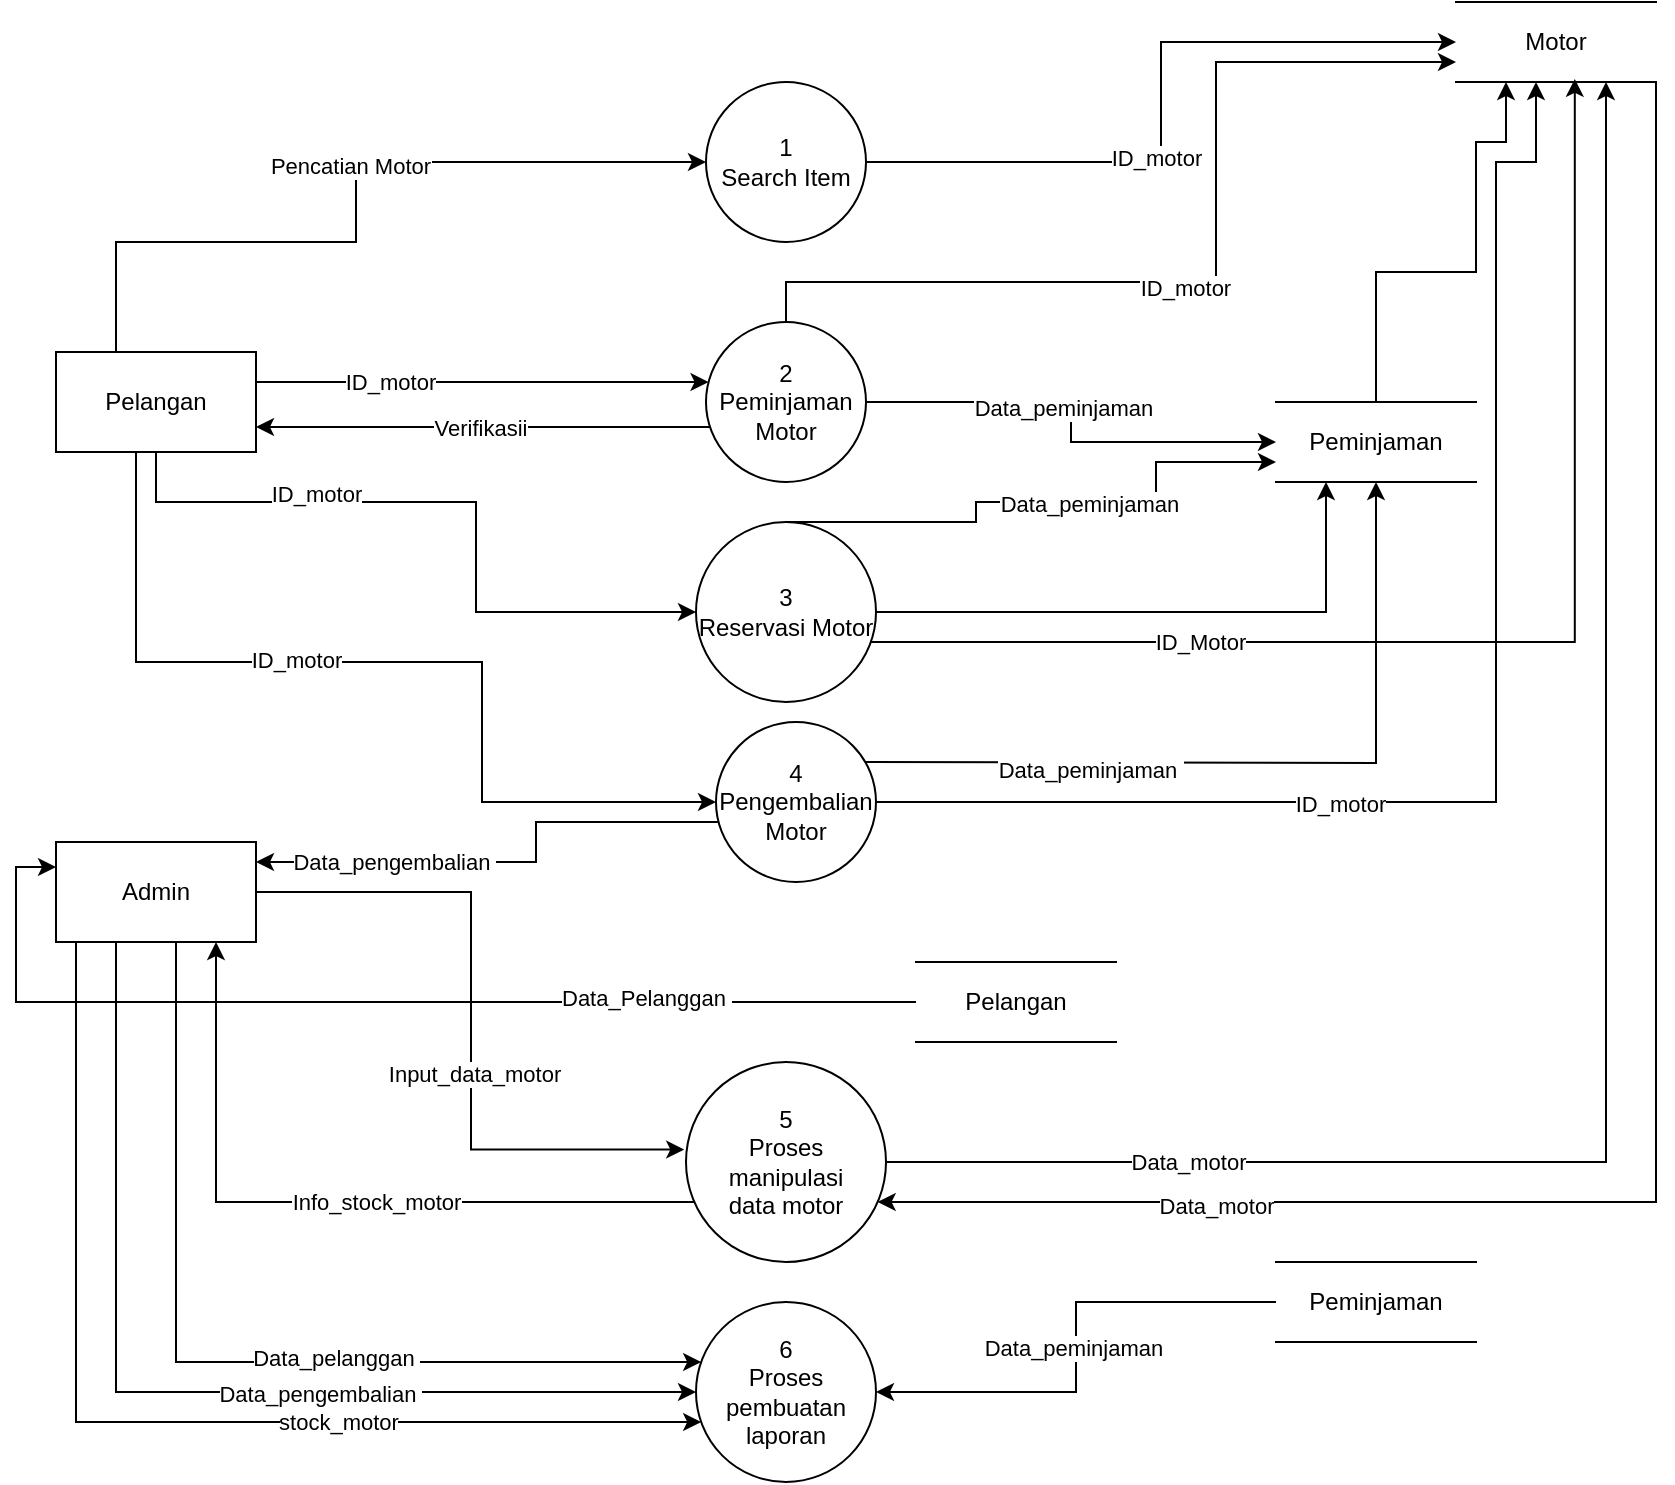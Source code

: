 <mxfile version="22.0.2" type="github">
  <diagram name="Page-1" id="wJfP3Hsu1NnPlQvzHlvl">
    <mxGraphModel dx="1221" dy="1765" grid="1" gridSize="10" guides="1" tooltips="1" connect="1" arrows="1" fold="1" page="1" pageScale="1" pageWidth="850" pageHeight="1100" math="0" shadow="0">
      <root>
        <mxCell id="0" />
        <mxCell id="1" parent="0" />
        <mxCell id="i-hEr2F8ycbN6eCikxPb-23" style="edgeStyle=orthogonalEdgeStyle;rounded=0;orthogonalLoop=1;jettySize=auto;html=1;entryX=1;entryY=0.75;entryDx=0;entryDy=0;" edge="1" parent="1" source="i-hEr2F8ycbN6eCikxPb-5" target="i-hEr2F8ycbN6eCikxPb-7">
          <mxGeometry relative="1" as="geometry">
            <Array as="points">
              <mxPoint x="273" y="203" />
            </Array>
          </mxGeometry>
        </mxCell>
        <mxCell id="i-hEr2F8ycbN6eCikxPb-25" value="Verifikasii" style="edgeLabel;html=1;align=center;verticalAlign=middle;resizable=0;points=[];" vertex="1" connectable="0" parent="i-hEr2F8ycbN6eCikxPb-23">
          <mxGeometry x="0.017" relative="1" as="geometry">
            <mxPoint as="offset" />
          </mxGeometry>
        </mxCell>
        <mxCell id="i-hEr2F8ycbN6eCikxPb-26" style="edgeStyle=orthogonalEdgeStyle;rounded=0;orthogonalLoop=1;jettySize=auto;html=1;entryX=0;entryY=0.75;entryDx=0;entryDy=0;" edge="1" parent="1" source="i-hEr2F8ycbN6eCikxPb-5" target="i-hEr2F8ycbN6eCikxPb-8">
          <mxGeometry relative="1" as="geometry">
            <Array as="points">
              <mxPoint x="425" y="130" />
              <mxPoint x="640" y="130" />
              <mxPoint x="640" y="20" />
            </Array>
          </mxGeometry>
        </mxCell>
        <mxCell id="i-hEr2F8ycbN6eCikxPb-27" value="ID_motor&amp;nbsp;" style="edgeLabel;html=1;align=center;verticalAlign=middle;resizable=0;points=[];" vertex="1" connectable="0" parent="i-hEr2F8ycbN6eCikxPb-26">
          <mxGeometry x="-0.052" y="-3" relative="1" as="geometry">
            <mxPoint as="offset" />
          </mxGeometry>
        </mxCell>
        <mxCell id="i-hEr2F8ycbN6eCikxPb-28" style="edgeStyle=orthogonalEdgeStyle;rounded=0;orthogonalLoop=1;jettySize=auto;html=1;entryX=0;entryY=0.5;entryDx=0;entryDy=0;" edge="1" parent="1" source="i-hEr2F8ycbN6eCikxPb-5" target="i-hEr2F8ycbN6eCikxPb-9">
          <mxGeometry relative="1" as="geometry" />
        </mxCell>
        <mxCell id="i-hEr2F8ycbN6eCikxPb-30" value="Data_peminjaman&amp;nbsp;" style="edgeLabel;html=1;align=center;verticalAlign=middle;resizable=0;points=[];" vertex="1" connectable="0" parent="i-hEr2F8ycbN6eCikxPb-28">
          <mxGeometry x="-0.066" y="-3" relative="1" as="geometry">
            <mxPoint as="offset" />
          </mxGeometry>
        </mxCell>
        <mxCell id="i-hEr2F8ycbN6eCikxPb-5" value="2&lt;br&gt;Peminjaman Motor" style="shape=ellipse;html=1;dashed=0;whiteSpace=wrap;perimeter=ellipsePerimeter;" vertex="1" parent="1">
          <mxGeometry x="385" y="150" width="80" height="80" as="geometry" />
        </mxCell>
        <mxCell id="i-hEr2F8ycbN6eCikxPb-62" style="edgeStyle=orthogonalEdgeStyle;rounded=0;orthogonalLoop=1;jettySize=auto;html=1;" edge="1" parent="1" source="i-hEr2F8ycbN6eCikxPb-6" target="i-hEr2F8ycbN6eCikxPb-50">
          <mxGeometry relative="1" as="geometry">
            <Array as="points">
              <mxPoint x="120" y="670" />
            </Array>
          </mxGeometry>
        </mxCell>
        <mxCell id="i-hEr2F8ycbN6eCikxPb-65" value="Data_pelanggan&amp;nbsp;" style="edgeLabel;html=1;align=center;verticalAlign=middle;resizable=0;points=[];" vertex="1" connectable="0" parent="i-hEr2F8ycbN6eCikxPb-62">
          <mxGeometry x="0.225" y="2" relative="1" as="geometry">
            <mxPoint as="offset" />
          </mxGeometry>
        </mxCell>
        <mxCell id="i-hEr2F8ycbN6eCikxPb-63" style="edgeStyle=orthogonalEdgeStyle;rounded=0;orthogonalLoop=1;jettySize=auto;html=1;" edge="1" parent="1" source="i-hEr2F8ycbN6eCikxPb-6" target="i-hEr2F8ycbN6eCikxPb-50">
          <mxGeometry relative="1" as="geometry">
            <Array as="points">
              <mxPoint x="90" y="685" />
            </Array>
          </mxGeometry>
        </mxCell>
        <mxCell id="i-hEr2F8ycbN6eCikxPb-66" value="Data_pengembalian&amp;nbsp;" style="edgeLabel;html=1;align=center;verticalAlign=middle;resizable=0;points=[];" vertex="1" connectable="0" parent="i-hEr2F8ycbN6eCikxPb-63">
          <mxGeometry x="0.268" y="-1" relative="1" as="geometry">
            <mxPoint as="offset" />
          </mxGeometry>
        </mxCell>
        <mxCell id="i-hEr2F8ycbN6eCikxPb-64" style="edgeStyle=orthogonalEdgeStyle;rounded=0;orthogonalLoop=1;jettySize=auto;html=1;" edge="1" parent="1" source="i-hEr2F8ycbN6eCikxPb-6" target="i-hEr2F8ycbN6eCikxPb-50">
          <mxGeometry relative="1" as="geometry">
            <Array as="points">
              <mxPoint x="70" y="700" />
            </Array>
          </mxGeometry>
        </mxCell>
        <mxCell id="i-hEr2F8ycbN6eCikxPb-67" value="stock_motor" style="edgeLabel;html=1;align=center;verticalAlign=middle;resizable=0;points=[];" vertex="1" connectable="0" parent="i-hEr2F8ycbN6eCikxPb-64">
          <mxGeometry x="0.341" relative="1" as="geometry">
            <mxPoint as="offset" />
          </mxGeometry>
        </mxCell>
        <mxCell id="i-hEr2F8ycbN6eCikxPb-6" value="Admin" style="html=1;dashed=0;whiteSpace=wrap;" vertex="1" parent="1">
          <mxGeometry x="60" y="410" width="100" height="50" as="geometry" />
        </mxCell>
        <mxCell id="i-hEr2F8ycbN6eCikxPb-15" style="edgeStyle=orthogonalEdgeStyle;rounded=0;orthogonalLoop=1;jettySize=auto;html=1;entryX=0;entryY=0.5;entryDx=0;entryDy=0;" edge="1" parent="1" source="i-hEr2F8ycbN6eCikxPb-7" target="i-hEr2F8ycbN6eCikxPb-10">
          <mxGeometry relative="1" as="geometry">
            <Array as="points">
              <mxPoint x="90" y="110" />
              <mxPoint x="210" y="110" />
              <mxPoint x="210" y="70" />
            </Array>
          </mxGeometry>
        </mxCell>
        <mxCell id="i-hEr2F8ycbN6eCikxPb-20" value="Pencatian Motor" style="edgeLabel;html=1;align=center;verticalAlign=middle;resizable=0;points=[];" vertex="1" connectable="0" parent="i-hEr2F8ycbN6eCikxPb-15">
          <mxGeometry x="0.096" y="3" relative="1" as="geometry">
            <mxPoint as="offset" />
          </mxGeometry>
        </mxCell>
        <mxCell id="i-hEr2F8ycbN6eCikxPb-22" style="edgeStyle=orthogonalEdgeStyle;rounded=0;orthogonalLoop=1;jettySize=auto;html=1;" edge="1" parent="1" source="i-hEr2F8ycbN6eCikxPb-7" target="i-hEr2F8ycbN6eCikxPb-5">
          <mxGeometry relative="1" as="geometry">
            <Array as="points">
              <mxPoint x="280" y="180" />
              <mxPoint x="280" y="180" />
            </Array>
          </mxGeometry>
        </mxCell>
        <mxCell id="i-hEr2F8ycbN6eCikxPb-24" value="ID_motor" style="edgeLabel;html=1;align=center;verticalAlign=middle;resizable=0;points=[];" vertex="1" connectable="0" parent="i-hEr2F8ycbN6eCikxPb-22">
          <mxGeometry x="-0.412" relative="1" as="geometry">
            <mxPoint as="offset" />
          </mxGeometry>
        </mxCell>
        <mxCell id="i-hEr2F8ycbN6eCikxPb-31" style="edgeStyle=orthogonalEdgeStyle;rounded=0;orthogonalLoop=1;jettySize=auto;html=1;entryX=0;entryY=0.5;entryDx=0;entryDy=0;" edge="1" parent="1" source="i-hEr2F8ycbN6eCikxPb-7" target="i-hEr2F8ycbN6eCikxPb-11">
          <mxGeometry relative="1" as="geometry">
            <Array as="points">
              <mxPoint x="110" y="240" />
              <mxPoint x="270" y="240" />
              <mxPoint x="270" y="295" />
            </Array>
          </mxGeometry>
        </mxCell>
        <mxCell id="i-hEr2F8ycbN6eCikxPb-32" value="ID_motor" style="edgeLabel;html=1;align=center;verticalAlign=middle;resizable=0;points=[];" vertex="1" connectable="0" parent="i-hEr2F8ycbN6eCikxPb-31">
          <mxGeometry x="-0.403" y="4" relative="1" as="geometry">
            <mxPoint as="offset" />
          </mxGeometry>
        </mxCell>
        <mxCell id="i-hEr2F8ycbN6eCikxPb-40" style="edgeStyle=orthogonalEdgeStyle;rounded=0;orthogonalLoop=1;jettySize=auto;html=1;entryX=0;entryY=0.5;entryDx=0;entryDy=0;" edge="1" parent="1" source="i-hEr2F8ycbN6eCikxPb-7" target="i-hEr2F8ycbN6eCikxPb-12">
          <mxGeometry relative="1" as="geometry">
            <Array as="points">
              <mxPoint x="100" y="320" />
              <mxPoint x="273" y="320" />
              <mxPoint x="273" y="390" />
            </Array>
          </mxGeometry>
        </mxCell>
        <mxCell id="i-hEr2F8ycbN6eCikxPb-41" value="ID_motor" style="edgeLabel;html=1;align=center;verticalAlign=middle;resizable=0;points=[];" vertex="1" connectable="0" parent="i-hEr2F8ycbN6eCikxPb-40">
          <mxGeometry x="-0.206" y="1" relative="1" as="geometry">
            <mxPoint as="offset" />
          </mxGeometry>
        </mxCell>
        <mxCell id="i-hEr2F8ycbN6eCikxPb-7" value="Pelangan" style="html=1;dashed=0;whiteSpace=wrap;" vertex="1" parent="1">
          <mxGeometry x="60" y="165" width="100" height="50" as="geometry" />
        </mxCell>
        <mxCell id="i-hEr2F8ycbN6eCikxPb-60" style="edgeStyle=orthogonalEdgeStyle;rounded=0;orthogonalLoop=1;jettySize=auto;html=1;" edge="1" parent="1" source="i-hEr2F8ycbN6eCikxPb-8" target="i-hEr2F8ycbN6eCikxPb-49">
          <mxGeometry relative="1" as="geometry">
            <Array as="points">
              <mxPoint x="860" y="590" />
            </Array>
          </mxGeometry>
        </mxCell>
        <mxCell id="i-hEr2F8ycbN6eCikxPb-61" value="Data_motor" style="edgeLabel;html=1;align=center;verticalAlign=middle;resizable=0;points=[];" vertex="1" connectable="0" parent="i-hEr2F8ycbN6eCikxPb-60">
          <mxGeometry x="0.644" y="2" relative="1" as="geometry">
            <mxPoint as="offset" />
          </mxGeometry>
        </mxCell>
        <mxCell id="i-hEr2F8ycbN6eCikxPb-8" value="Motor" style="html=1;dashed=0;whiteSpace=wrap;shape=partialRectangle;right=0;left=0;" vertex="1" parent="1">
          <mxGeometry x="760" y="-10" width="100" height="40" as="geometry" />
        </mxCell>
        <mxCell id="i-hEr2F8ycbN6eCikxPb-16" style="edgeStyle=orthogonalEdgeStyle;rounded=0;orthogonalLoop=1;jettySize=auto;html=1;entryX=0;entryY=0.5;entryDx=0;entryDy=0;" edge="1" parent="1" source="i-hEr2F8ycbN6eCikxPb-10" target="i-hEr2F8ycbN6eCikxPb-8">
          <mxGeometry relative="1" as="geometry" />
        </mxCell>
        <mxCell id="i-hEr2F8ycbN6eCikxPb-21" value="ID_motor" style="edgeLabel;html=1;align=center;verticalAlign=middle;resizable=0;points=[];" vertex="1" connectable="0" parent="i-hEr2F8ycbN6eCikxPb-16">
          <mxGeometry x="-0.185" y="2" relative="1" as="geometry">
            <mxPoint as="offset" />
          </mxGeometry>
        </mxCell>
        <mxCell id="i-hEr2F8ycbN6eCikxPb-10" value="1&lt;br&gt;Search Item" style="shape=ellipse;html=1;dashed=0;whiteSpace=wrap;perimeter=ellipsePerimeter;" vertex="1" parent="1">
          <mxGeometry x="385" y="30" width="80" height="80" as="geometry" />
        </mxCell>
        <mxCell id="i-hEr2F8ycbN6eCikxPb-33" style="edgeStyle=orthogonalEdgeStyle;rounded=0;orthogonalLoop=1;jettySize=auto;html=1;entryX=0.25;entryY=1;entryDx=0;entryDy=0;" edge="1" parent="1" source="i-hEr2F8ycbN6eCikxPb-9" target="i-hEr2F8ycbN6eCikxPb-8">
          <mxGeometry relative="1" as="geometry">
            <Array as="points">
              <mxPoint x="720" y="125" />
              <mxPoint x="770" y="125" />
              <mxPoint x="770" y="60" />
            </Array>
          </mxGeometry>
        </mxCell>
        <mxCell id="i-hEr2F8ycbN6eCikxPb-34" style="edgeStyle=orthogonalEdgeStyle;rounded=0;orthogonalLoop=1;jettySize=auto;html=1;entryX=0;entryY=0.75;entryDx=0;entryDy=0;" edge="1" parent="1" source="i-hEr2F8ycbN6eCikxPb-11" target="i-hEr2F8ycbN6eCikxPb-9">
          <mxGeometry relative="1" as="geometry">
            <Array as="points">
              <mxPoint x="520" y="250" />
              <mxPoint x="520" y="240" />
              <mxPoint x="610" y="240" />
            </Array>
          </mxGeometry>
        </mxCell>
        <mxCell id="i-hEr2F8ycbN6eCikxPb-36" value="Data_peminjaman&amp;nbsp;" style="edgeLabel;html=1;align=center;verticalAlign=middle;resizable=0;points=[];" vertex="1" connectable="0" parent="i-hEr2F8ycbN6eCikxPb-34">
          <mxGeometry x="0.185" y="-1" relative="1" as="geometry">
            <mxPoint as="offset" />
          </mxGeometry>
        </mxCell>
        <mxCell id="i-hEr2F8ycbN6eCikxPb-11" value="3&lt;br&gt;Reservasi Motor" style="shape=ellipse;html=1;dashed=0;whiteSpace=wrap;perimeter=ellipsePerimeter;" vertex="1" parent="1">
          <mxGeometry x="380" y="250" width="90" height="90" as="geometry" />
        </mxCell>
        <mxCell id="i-hEr2F8ycbN6eCikxPb-42" style="edgeStyle=orthogonalEdgeStyle;rounded=0;orthogonalLoop=1;jettySize=auto;html=1;entryX=0.5;entryY=1;entryDx=0;entryDy=0;" edge="1" parent="1" target="i-hEr2F8ycbN6eCikxPb-9">
          <mxGeometry relative="1" as="geometry">
            <mxPoint x="465" y="370" as="sourcePoint" />
            <mxPoint x="715" y="210" as="targetPoint" />
          </mxGeometry>
        </mxCell>
        <mxCell id="i-hEr2F8ycbN6eCikxPb-43" value="Data_peminjaman&amp;nbsp;" style="edgeLabel;html=1;align=center;verticalAlign=middle;resizable=0;points=[];" vertex="1" connectable="0" parent="i-hEr2F8ycbN6eCikxPb-42">
          <mxGeometry x="-0.436" y="-4" relative="1" as="geometry">
            <mxPoint as="offset" />
          </mxGeometry>
        </mxCell>
        <mxCell id="i-hEr2F8ycbN6eCikxPb-51" style="edgeStyle=orthogonalEdgeStyle;rounded=0;orthogonalLoop=1;jettySize=auto;html=1;" edge="1" parent="1" source="i-hEr2F8ycbN6eCikxPb-12" target="i-hEr2F8ycbN6eCikxPb-6">
          <mxGeometry relative="1" as="geometry">
            <Array as="points">
              <mxPoint x="300" y="400" />
              <mxPoint x="300" y="420" />
            </Array>
          </mxGeometry>
        </mxCell>
        <mxCell id="i-hEr2F8ycbN6eCikxPb-52" value="Data_pengembalian&amp;nbsp;" style="edgeLabel;html=1;align=center;verticalAlign=middle;resizable=0;points=[];" vertex="1" connectable="0" parent="i-hEr2F8ycbN6eCikxPb-51">
          <mxGeometry x="0.454" relative="1" as="geometry">
            <mxPoint as="offset" />
          </mxGeometry>
        </mxCell>
        <mxCell id="i-hEr2F8ycbN6eCikxPb-12" value="4&lt;br&gt;Pengembalian Motor" style="shape=ellipse;html=1;dashed=0;whiteSpace=wrap;perimeter=ellipsePerimeter;" vertex="1" parent="1">
          <mxGeometry x="390" y="350" width="80" height="80" as="geometry" />
        </mxCell>
        <mxCell id="i-hEr2F8ycbN6eCikxPb-37" value="" style="edgeStyle=orthogonalEdgeStyle;rounded=0;orthogonalLoop=1;jettySize=auto;html=1;entryX=0.25;entryY=1;entryDx=0;entryDy=0;" edge="1" parent="1" source="i-hEr2F8ycbN6eCikxPb-11" target="i-hEr2F8ycbN6eCikxPb-9">
          <mxGeometry relative="1" as="geometry">
            <mxPoint x="470" y="295" as="sourcePoint" />
            <mxPoint x="695" y="90" as="targetPoint" />
          </mxGeometry>
        </mxCell>
        <mxCell id="i-hEr2F8ycbN6eCikxPb-9" value="Peminjaman" style="html=1;dashed=0;whiteSpace=wrap;shape=partialRectangle;right=0;left=0;" vertex="1" parent="1">
          <mxGeometry x="670" y="190" width="100" height="40" as="geometry" />
        </mxCell>
        <mxCell id="i-hEr2F8ycbN6eCikxPb-38" style="edgeStyle=orthogonalEdgeStyle;rounded=0;orthogonalLoop=1;jettySize=auto;html=1;entryX=0.594;entryY=0.961;entryDx=0;entryDy=0;entryPerimeter=0;" edge="1" parent="1" source="i-hEr2F8ycbN6eCikxPb-11" target="i-hEr2F8ycbN6eCikxPb-8">
          <mxGeometry relative="1" as="geometry">
            <Array as="points">
              <mxPoint x="819" y="310" />
            </Array>
          </mxGeometry>
        </mxCell>
        <mxCell id="i-hEr2F8ycbN6eCikxPb-39" value="ID_Motor" style="edgeLabel;html=1;align=center;verticalAlign=middle;resizable=0;points=[];" vertex="1" connectable="0" parent="i-hEr2F8ycbN6eCikxPb-38">
          <mxGeometry x="-0.483" relative="1" as="geometry">
            <mxPoint as="offset" />
          </mxGeometry>
        </mxCell>
        <mxCell id="i-hEr2F8ycbN6eCikxPb-44" style="edgeStyle=orthogonalEdgeStyle;rounded=0;orthogonalLoop=1;jettySize=auto;html=1;entryX=0.4;entryY=1;entryDx=0;entryDy=0;entryPerimeter=0;" edge="1" parent="1" source="i-hEr2F8ycbN6eCikxPb-12" target="i-hEr2F8ycbN6eCikxPb-8">
          <mxGeometry relative="1" as="geometry">
            <Array as="points">
              <mxPoint x="780" y="390" />
              <mxPoint x="780" y="70" />
              <mxPoint x="800" y="70" />
            </Array>
          </mxGeometry>
        </mxCell>
        <mxCell id="i-hEr2F8ycbN6eCikxPb-45" value="ID_motor" style="edgeLabel;html=1;align=center;verticalAlign=middle;resizable=0;points=[];" vertex="1" connectable="0" parent="i-hEr2F8ycbN6eCikxPb-44">
          <mxGeometry x="-0.329" y="-1" relative="1" as="geometry">
            <mxPoint as="offset" />
          </mxGeometry>
        </mxCell>
        <mxCell id="i-hEr2F8ycbN6eCikxPb-47" style="edgeStyle=orthogonalEdgeStyle;rounded=0;orthogonalLoop=1;jettySize=auto;html=1;entryX=0;entryY=0.25;entryDx=0;entryDy=0;" edge="1" parent="1" source="i-hEr2F8ycbN6eCikxPb-46" target="i-hEr2F8ycbN6eCikxPb-6">
          <mxGeometry relative="1" as="geometry" />
        </mxCell>
        <mxCell id="i-hEr2F8ycbN6eCikxPb-48" value="Data_Pelanggan&amp;nbsp;" style="edgeLabel;html=1;align=center;verticalAlign=middle;resizable=0;points=[];" vertex="1" connectable="0" parent="i-hEr2F8ycbN6eCikxPb-47">
          <mxGeometry x="-0.496" y="-2" relative="1" as="geometry">
            <mxPoint as="offset" />
          </mxGeometry>
        </mxCell>
        <mxCell id="i-hEr2F8ycbN6eCikxPb-46" value="Pelangan" style="html=1;dashed=0;whiteSpace=wrap;shape=partialRectangle;right=0;left=0;" vertex="1" parent="1">
          <mxGeometry x="490" y="470" width="100" height="40" as="geometry" />
        </mxCell>
        <mxCell id="i-hEr2F8ycbN6eCikxPb-55" style="edgeStyle=orthogonalEdgeStyle;rounded=0;orthogonalLoop=1;jettySize=auto;html=1;" edge="1" parent="1" source="i-hEr2F8ycbN6eCikxPb-49" target="i-hEr2F8ycbN6eCikxPb-6">
          <mxGeometry relative="1" as="geometry">
            <Array as="points">
              <mxPoint x="140" y="590" />
            </Array>
          </mxGeometry>
        </mxCell>
        <mxCell id="i-hEr2F8ycbN6eCikxPb-56" value="Info_stock_motor" style="edgeLabel;html=1;align=center;verticalAlign=middle;resizable=0;points=[];" vertex="1" connectable="0" parent="i-hEr2F8ycbN6eCikxPb-55">
          <mxGeometry x="0.156" relative="1" as="geometry">
            <mxPoint x="54" as="offset" />
          </mxGeometry>
        </mxCell>
        <mxCell id="i-hEr2F8ycbN6eCikxPb-57" style="edgeStyle=orthogonalEdgeStyle;rounded=0;orthogonalLoop=1;jettySize=auto;html=1;entryX=0.75;entryY=1;entryDx=0;entryDy=0;" edge="1" parent="1" source="i-hEr2F8ycbN6eCikxPb-49" target="i-hEr2F8ycbN6eCikxPb-8">
          <mxGeometry relative="1" as="geometry" />
        </mxCell>
        <mxCell id="i-hEr2F8ycbN6eCikxPb-58" value="Data_motor" style="edgeLabel;html=1;align=center;verticalAlign=middle;resizable=0;points=[];" vertex="1" connectable="0" parent="i-hEr2F8ycbN6eCikxPb-57">
          <mxGeometry x="-0.665" relative="1" as="geometry">
            <mxPoint as="offset" />
          </mxGeometry>
        </mxCell>
        <mxCell id="i-hEr2F8ycbN6eCikxPb-49" value="5&lt;br&gt;Proses&lt;br&gt;&amp;nbsp;manipulasi&amp;nbsp;&lt;br&gt;data motor" style="shape=ellipse;html=1;dashed=0;whiteSpace=wrap;perimeter=ellipsePerimeter;" vertex="1" parent="1">
          <mxGeometry x="375" y="520" width="100" height="100" as="geometry" />
        </mxCell>
        <mxCell id="i-hEr2F8ycbN6eCikxPb-50" value="6&lt;br&gt;Proses&lt;br&gt;pembuatan&lt;br&gt;laporan" style="shape=ellipse;html=1;dashed=0;whiteSpace=wrap;perimeter=ellipsePerimeter;" vertex="1" parent="1">
          <mxGeometry x="380" y="640" width="90" height="90" as="geometry" />
        </mxCell>
        <mxCell id="i-hEr2F8ycbN6eCikxPb-53" style="edgeStyle=orthogonalEdgeStyle;rounded=0;orthogonalLoop=1;jettySize=auto;html=1;entryX=-0.009;entryY=0.438;entryDx=0;entryDy=0;entryPerimeter=0;" edge="1" parent="1" source="i-hEr2F8ycbN6eCikxPb-6" target="i-hEr2F8ycbN6eCikxPb-49">
          <mxGeometry relative="1" as="geometry" />
        </mxCell>
        <mxCell id="i-hEr2F8ycbN6eCikxPb-54" value="Input_data_motor" style="edgeLabel;html=1;align=center;verticalAlign=middle;resizable=0;points=[];" vertex="1" connectable="0" parent="i-hEr2F8ycbN6eCikxPb-53">
          <mxGeometry x="0.152" y="1" relative="1" as="geometry">
            <mxPoint y="1" as="offset" />
          </mxGeometry>
        </mxCell>
        <mxCell id="i-hEr2F8ycbN6eCikxPb-69" style="edgeStyle=orthogonalEdgeStyle;rounded=0;orthogonalLoop=1;jettySize=auto;html=1;entryX=1;entryY=0.5;entryDx=0;entryDy=0;" edge="1" parent="1" source="i-hEr2F8ycbN6eCikxPb-68" target="i-hEr2F8ycbN6eCikxPb-50">
          <mxGeometry relative="1" as="geometry" />
        </mxCell>
        <mxCell id="i-hEr2F8ycbN6eCikxPb-71" value="Data_peminjaman&amp;nbsp;" style="edgeLabel;html=1;align=center;verticalAlign=middle;resizable=0;points=[];" vertex="1" connectable="0" parent="i-hEr2F8ycbN6eCikxPb-69">
          <mxGeometry x="0.001" relative="1" as="geometry">
            <mxPoint as="offset" />
          </mxGeometry>
        </mxCell>
        <mxCell id="i-hEr2F8ycbN6eCikxPb-68" value="Peminjaman" style="html=1;dashed=0;whiteSpace=wrap;shape=partialRectangle;right=0;left=0;" vertex="1" parent="1">
          <mxGeometry x="670" y="620" width="100" height="40" as="geometry" />
        </mxCell>
      </root>
    </mxGraphModel>
  </diagram>
</mxfile>
